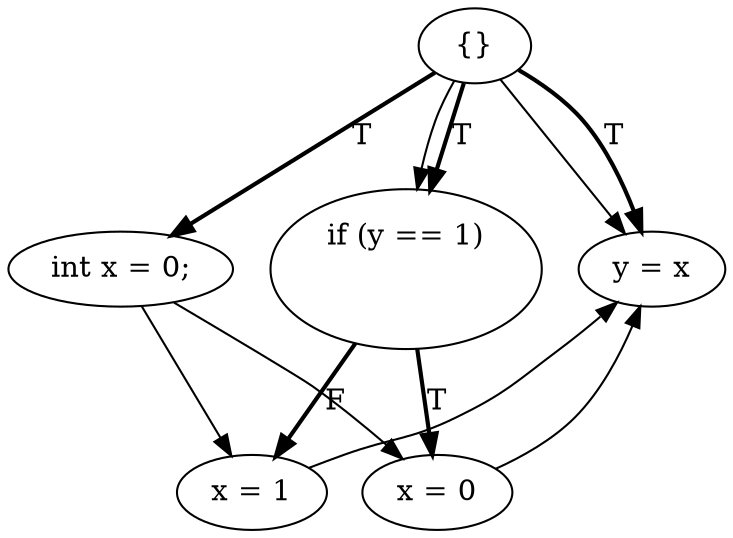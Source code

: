 digraph {
rankdir=TD;
3[label="{}"]; 
3 -> 4[label="T",style=bold];
4[label="int x = 0;"];
4 -> 1;
4 -> 2;
3 -> 0[label="T",style=bold];
0[label="if (y == 1)
    "]; 
0 -> 1[label="T",style=bold];
1[label="x = 0"];
1 -> 5;
0 -> 2[label="F",style=bold];
2[label="x = 1"];
2 -> 5;
3 -> 5[label="T",style=bold];
5[label="y = x"];
3 -> 0;
3 -> 5;
{ rank=same 4 0 5 }{ rank=same 1 2 }
}